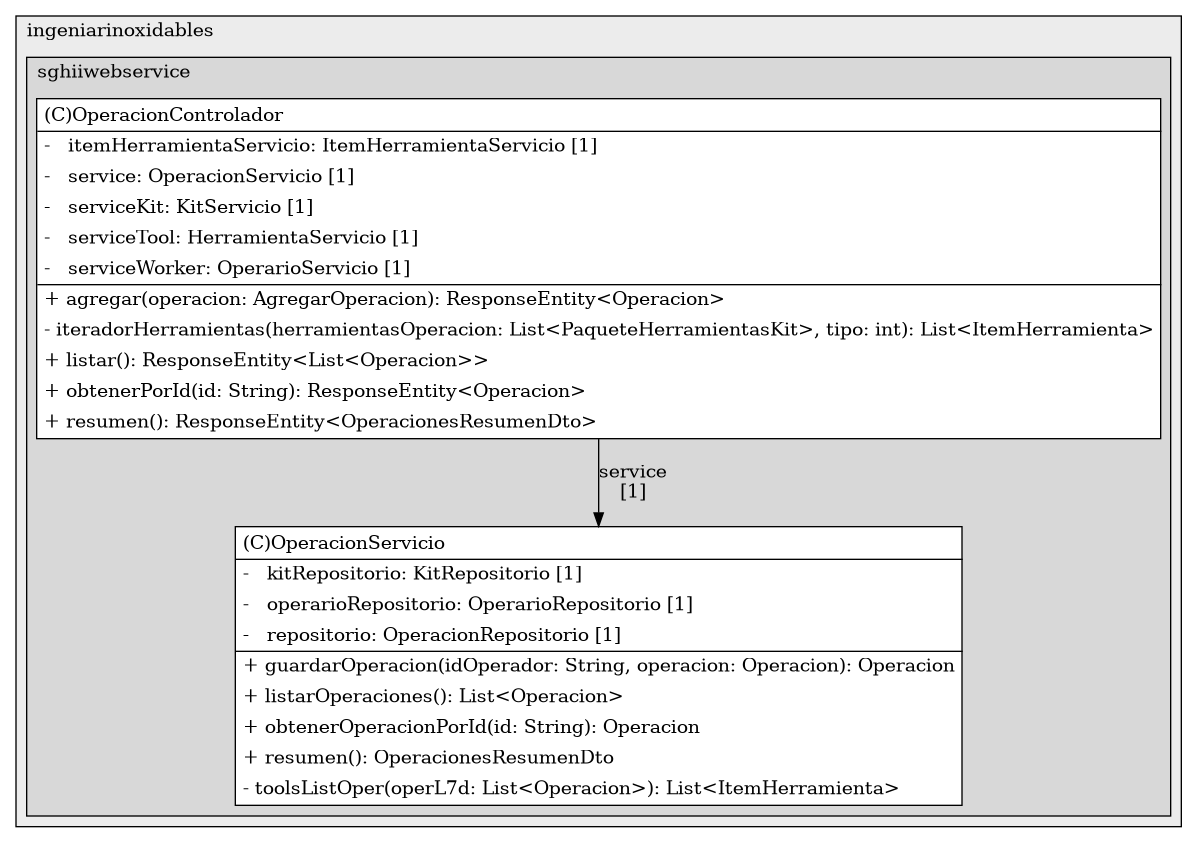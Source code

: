 @startuml

/' diagram meta data start
config=StructureConfiguration;
{
  "projectClassification": {
    "searchMode": "OpenProject", // OpenProject, AllProjects
    "includedProjects": "",
    "pathEndKeywords": "*.impl",
    "isClientPath": "",
    "isClientName": "",
    "isTestPath": "",
    "isTestName": "",
    "isMappingPath": "",
    "isMappingName": "",
    "isDataAccessPath": "",
    "isDataAccessName": "",
    "isDataStructurePath": "",
    "isDataStructureName": "",
    "isInterfaceStructuresPath": "",
    "isInterfaceStructuresName": "",
    "isEntryPointPath": "",
    "isEntryPointName": "",
    "treatFinalFieldsAsMandatory": false
  },
  "graphRestriction": {
    "classPackageExcludeFilter": "",
    "classPackageIncludeFilter": "",
    "classNameExcludeFilter": "",
    "classNameIncludeFilter": "",
    "methodNameExcludeFilter": "",
    "methodNameIncludeFilter": "",
    "removeByInheritance": "", // inheritance/annotation based filtering is done in a second step
    "removeByAnnotation": "",
    "removeByClassPackage": "", // cleanup the graph after inheritance/annotation based filtering is done
    "removeByClassName": "",
    "cutMappings": false,
    "cutEnum": true,
    "cutTests": true,
    "cutClient": true,
    "cutDataAccess": false,
    "cutInterfaceStructures": false,
    "cutDataStructures": false,
    "cutGetterAndSetter": true,
    "cutConstructors": true
  },
  "graphTraversal": {
    "forwardDepth": 6,
    "backwardDepth": 6,
    "classPackageExcludeFilter": "",
    "classPackageIncludeFilter": "",
    "classNameExcludeFilter": "",
    "classNameIncludeFilter": "",
    "methodNameExcludeFilter": "",
    "methodNameIncludeFilter": "",
    "hideMappings": false,
    "hideDataStructures": false,
    "hidePrivateMethods": true,
    "hideInterfaceCalls": true, // indirection: implementation -> interface (is hidden) -> implementation
    "onlyShowApplicationEntryPoints": false, // root node is included
    "useMethodCallsForStructureDiagram": "ForwardOnly" // ForwardOnly, BothDirections, No
  },
  "details": {
    "aggregation": "GroupByClass", // ByClass, GroupByClass, None
    "showClassGenericTypes": true,
    "showMethods": true,
    "showMethodParameterNames": true,
    "showMethodParameterTypes": true,
    "showMethodReturnType": true,
    "showPackageLevels": 2,
    "showDetailedClassStructure": true
  },
  "rootClass": "com.ingeniarinoxidables.sghiiwebservice.servicio.OperacionServicio",
  "extensionCallbackMethod": "" // qualified.class.name#methodName - signature: public static String method(String)
}
diagram meta data end '/



digraph g {
    rankdir="TB"
    splines=polyline
    

'nodes 
subgraph cluster_1197233471 { 
   	label=ingeniarinoxidables
	labeljust=l
	fillcolor="#ececec"
	style=filled
   
   subgraph cluster_593371288 { 
   	label=sghiiwebservice
	labeljust=l
	fillcolor="#d8d8d8"
	style=filled
   
   OperacionControlador236320816[
	label=<<TABLE BORDER="1" CELLBORDER="0" CELLPADDING="4" CELLSPACING="0">
<TR><TD ALIGN="LEFT" >(C)OperacionControlador</TD></TR>
<HR/>
<TR><TD ALIGN="LEFT" >-   itemHerramientaServicio: ItemHerramientaServicio [1]</TD></TR>
<TR><TD ALIGN="LEFT" >-   service: OperacionServicio [1]</TD></TR>
<TR><TD ALIGN="LEFT" >-   serviceKit: KitServicio [1]</TD></TR>
<TR><TD ALIGN="LEFT" >-   serviceTool: HerramientaServicio [1]</TD></TR>
<TR><TD ALIGN="LEFT" >-   serviceWorker: OperarioServicio [1]</TD></TR>
<HR/>
<TR><TD ALIGN="LEFT" >+ agregar(operacion: AgregarOperacion): ResponseEntity&lt;Operacion&gt;</TD></TR>
<TR><TD ALIGN="LEFT" >- iteradorHerramientas(herramientasOperacion: List&lt;PaqueteHerramientasKit&gt;, tipo: int): List&lt;ItemHerramienta&gt;</TD></TR>
<TR><TD ALIGN="LEFT" >+ listar(): ResponseEntity&lt;List&lt;Operacion&gt;&gt;</TD></TR>
<TR><TD ALIGN="LEFT" >+ obtenerPorId(id: String): ResponseEntity&lt;Operacion&gt;</TD></TR>
<TR><TD ALIGN="LEFT" >+ resumen(): ResponseEntity&lt;OperacionesResumenDto&gt;</TD></TR>
</TABLE>>
	style=filled
	margin=0
	shape=plaintext
	fillcolor="#FFFFFF"
];

OperacionServicio8218601[
	label=<<TABLE BORDER="1" CELLBORDER="0" CELLPADDING="4" CELLSPACING="0">
<TR><TD ALIGN="LEFT" >(C)OperacionServicio</TD></TR>
<HR/>
<TR><TD ALIGN="LEFT" >-   kitRepositorio: KitRepositorio [1]</TD></TR>
<TR><TD ALIGN="LEFT" >-   operarioRepositorio: OperarioRepositorio [1]</TD></TR>
<TR><TD ALIGN="LEFT" >-   repositorio: OperacionRepositorio [1]</TD></TR>
<HR/>
<TR><TD ALIGN="LEFT" >+ guardarOperacion(idOperador: String, operacion: Operacion): Operacion</TD></TR>
<TR><TD ALIGN="LEFT" >+ listarOperaciones(): List&lt;Operacion&gt;</TD></TR>
<TR><TD ALIGN="LEFT" >+ obtenerOperacionPorId(id: String): Operacion</TD></TR>
<TR><TD ALIGN="LEFT" >+ resumen(): OperacionesResumenDto</TD></TR>
<TR><TD ALIGN="LEFT" >- toolsListOper(operL7d: List&lt;Operacion&gt;): List&lt;ItemHerramienta&gt;</TD></TR>
</TABLE>>
	style=filled
	margin=0
	shape=plaintext
	fillcolor="#FFFFFF"
];
} 
} 

'edges    
OperacionControlador236320816 -> OperacionServicio8218601[label="service
[1]"];
    
}
@enduml